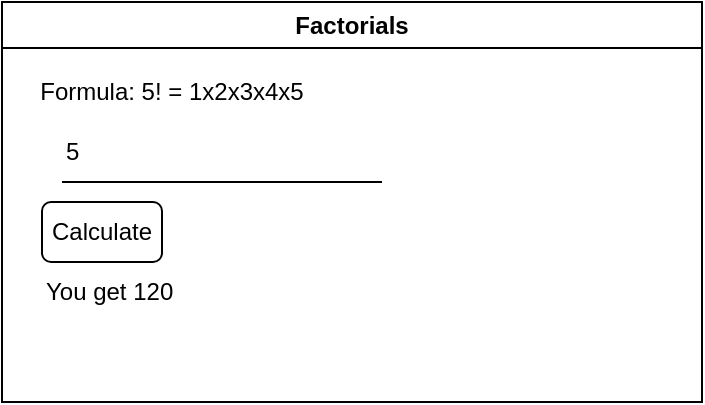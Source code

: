 <mxfile>
    <diagram id="jm9TBeQEWWtXV9Ek3bdQ" name="Page-1">
        <mxGraphModel dx="532" dy="439" grid="1" gridSize="10" guides="1" tooltips="1" connect="1" arrows="1" fold="1" page="1" pageScale="1" pageWidth="850" pageHeight="1100" math="0" shadow="0">
            <root>
                <mxCell id="0"/>
                <mxCell id="1" parent="0"/>
                <mxCell id="2" value="Factorials" style="swimlane;whiteSpace=wrap;html=1;" vertex="1" parent="1">
                    <mxGeometry x="80" y="130" width="350" height="200" as="geometry"/>
                </mxCell>
                <mxCell id="3" value="Formula: 5! = 1x2x3x4x5" style="text;html=1;strokeColor=none;fillColor=none;align=center;verticalAlign=middle;whiteSpace=wrap;rounded=0;" vertex="1" parent="2">
                    <mxGeometry y="30" width="170" height="30" as="geometry"/>
                </mxCell>
                <mxCell id="4" value="Calculate" style="rounded=1;whiteSpace=wrap;html=1;" vertex="1" parent="2">
                    <mxGeometry x="20" y="100" width="60" height="30" as="geometry"/>
                </mxCell>
                <mxCell id="5" value="" style="endArrow=none;html=1;" edge="1" parent="2">
                    <mxGeometry width="50" height="50" relative="1" as="geometry">
                        <mxPoint x="30" y="90" as="sourcePoint"/>
                        <mxPoint x="190" y="90" as="targetPoint"/>
                    </mxGeometry>
                </mxCell>
                <mxCell id="6" value="5" style="text;html=1;strokeColor=none;fillColor=none;align=left;verticalAlign=middle;whiteSpace=wrap;rounded=0;" vertex="1" parent="2">
                    <mxGeometry x="30" y="60" width="160" height="30" as="geometry"/>
                </mxCell>
                <mxCell id="7" value="You get 120" style="text;html=1;strokeColor=none;fillColor=none;align=left;verticalAlign=middle;whiteSpace=wrap;rounded=0;" vertex="1" parent="2">
                    <mxGeometry x="20" y="130" width="160" height="30" as="geometry"/>
                </mxCell>
            </root>
        </mxGraphModel>
    </diagram>
</mxfile>